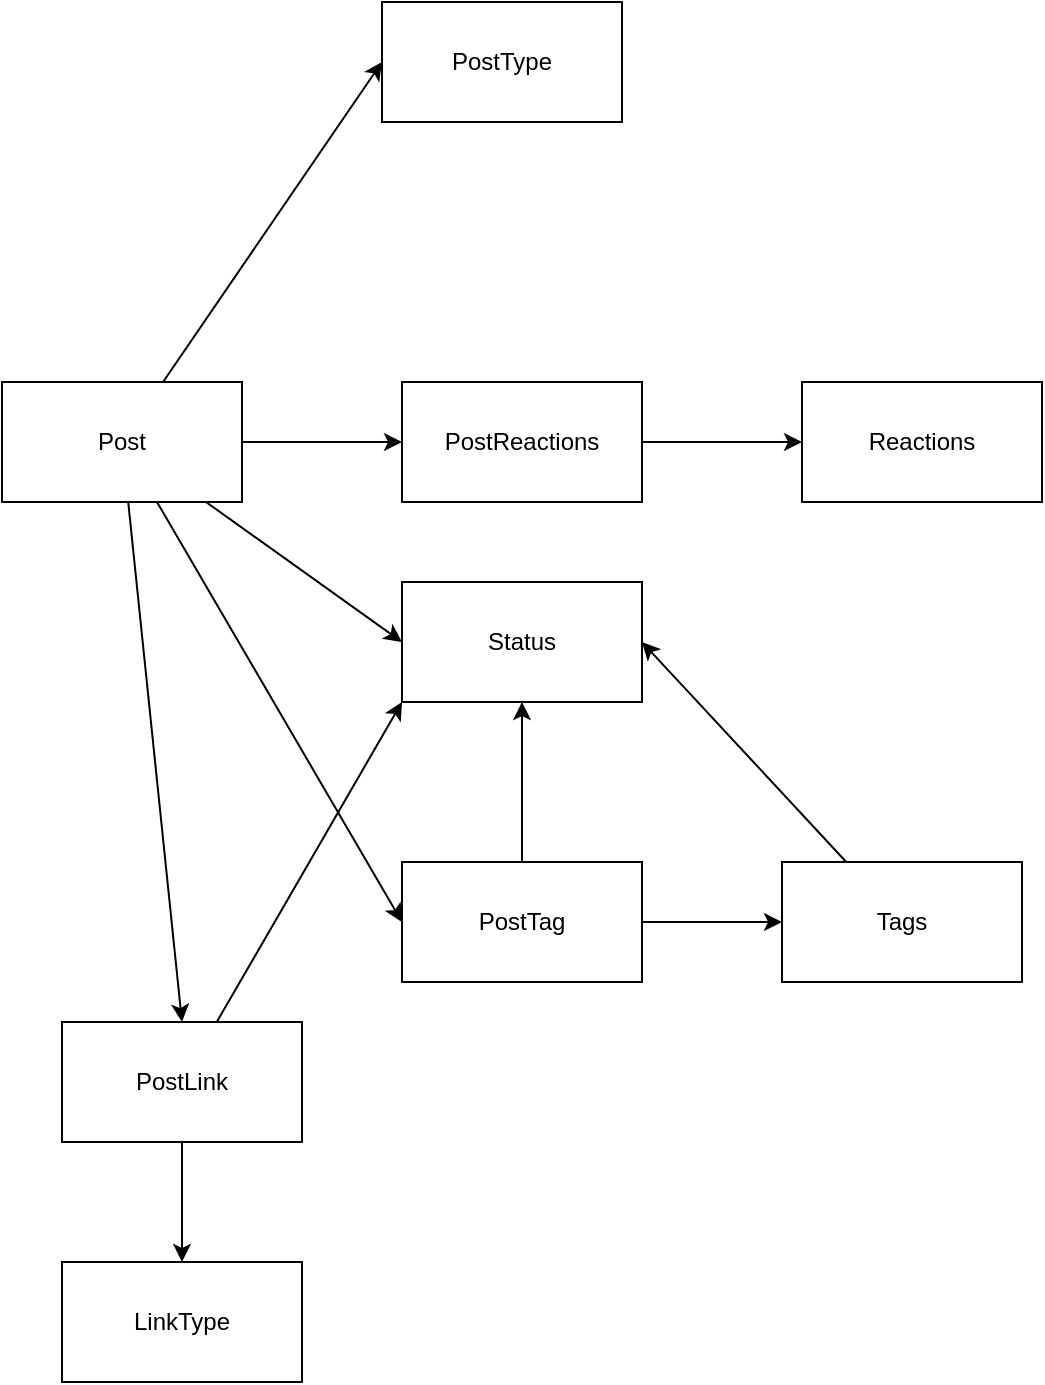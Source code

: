 <mxfile version="15.5.2" type="device"><diagram id="ffP2p2-w6QPsc_84JCvH" name="Page-1"><mxGraphModel dx="2062" dy="1122" grid="1" gridSize="10" guides="1" tooltips="1" connect="1" arrows="1" fold="1" page="1" pageScale="1" pageWidth="850" pageHeight="1100" math="0" shadow="0"><root><mxCell id="0"/><mxCell id="1" parent="0"/><mxCell id="9qB1SHmX1gI7oaqMii85-8" style="rounded=0;orthogonalLoop=1;jettySize=auto;html=1;exitX=1;exitY=0.5;exitDx=0;exitDy=0;entryX=0;entryY=0.5;entryDx=0;entryDy=0;" edge="1" parent="1" source="9qB1SHmX1gI7oaqMii85-1" target="9qB1SHmX1gI7oaqMii85-2"><mxGeometry relative="1" as="geometry"/></mxCell><mxCell id="9qB1SHmX1gI7oaqMii85-14" style="edgeStyle=none;rounded=0;orthogonalLoop=1;jettySize=auto;html=1;entryX=0;entryY=0.5;entryDx=0;entryDy=0;" edge="1" parent="1" source="9qB1SHmX1gI7oaqMii85-1" target="9qB1SHmX1gI7oaqMii85-11"><mxGeometry relative="1" as="geometry"/></mxCell><mxCell id="9qB1SHmX1gI7oaqMii85-16" style="edgeStyle=none;rounded=0;orthogonalLoop=1;jettySize=auto;html=1;entryX=0;entryY=0.5;entryDx=0;entryDy=0;" edge="1" parent="1" source="9qB1SHmX1gI7oaqMii85-1" target="9qB1SHmX1gI7oaqMii85-15"><mxGeometry relative="1" as="geometry"/></mxCell><mxCell id="9qB1SHmX1gI7oaqMii85-18" style="edgeStyle=none;rounded=0;orthogonalLoop=1;jettySize=auto;html=1;entryX=0;entryY=0.5;entryDx=0;entryDy=0;" edge="1" parent="1" source="9qB1SHmX1gI7oaqMii85-1" target="9qB1SHmX1gI7oaqMii85-10"><mxGeometry relative="1" as="geometry"/></mxCell><mxCell id="9qB1SHmX1gI7oaqMii85-25" style="edgeStyle=none;rounded=0;orthogonalLoop=1;jettySize=auto;html=1;entryX=0.5;entryY=0;entryDx=0;entryDy=0;" edge="1" parent="1" source="9qB1SHmX1gI7oaqMii85-1" target="9qB1SHmX1gI7oaqMii85-22"><mxGeometry relative="1" as="geometry"/></mxCell><mxCell id="9qB1SHmX1gI7oaqMii85-1" value="Post" style="rounded=0;whiteSpace=wrap;html=1;" vertex="1" parent="1"><mxGeometry x="170" y="200" width="120" height="60" as="geometry"/></mxCell><mxCell id="9qB1SHmX1gI7oaqMii85-9" style="edgeStyle=none;rounded=0;orthogonalLoop=1;jettySize=auto;html=1;exitX=1;exitY=0.5;exitDx=0;exitDy=0;entryX=0;entryY=0.5;entryDx=0;entryDy=0;" edge="1" parent="1" source="9qB1SHmX1gI7oaqMii85-2" target="9qB1SHmX1gI7oaqMii85-3"><mxGeometry relative="1" as="geometry"/></mxCell><mxCell id="9qB1SHmX1gI7oaqMii85-2" value="PostReactions" style="rounded=0;whiteSpace=wrap;html=1;" vertex="1" parent="1"><mxGeometry x="370" y="200" width="120" height="60" as="geometry"/></mxCell><mxCell id="9qB1SHmX1gI7oaqMii85-3" value="Reactions" style="rounded=0;whiteSpace=wrap;html=1;" vertex="1" parent="1"><mxGeometry x="570" y="200" width="120" height="60" as="geometry"/></mxCell><mxCell id="9qB1SHmX1gI7oaqMii85-17" style="edgeStyle=none;rounded=0;orthogonalLoop=1;jettySize=auto;html=1;entryX=0.5;entryY=1;entryDx=0;entryDy=0;" edge="1" parent="1" source="9qB1SHmX1gI7oaqMii85-10" target="9qB1SHmX1gI7oaqMii85-15"><mxGeometry relative="1" as="geometry"/></mxCell><mxCell id="9qB1SHmX1gI7oaqMii85-21" style="edgeStyle=none;rounded=0;orthogonalLoop=1;jettySize=auto;html=1;entryX=0;entryY=0.5;entryDx=0;entryDy=0;" edge="1" parent="1" source="9qB1SHmX1gI7oaqMii85-10" target="9qB1SHmX1gI7oaqMii85-19"><mxGeometry relative="1" as="geometry"/></mxCell><mxCell id="9qB1SHmX1gI7oaqMii85-10" value="PostTag" style="rounded=0;whiteSpace=wrap;html=1;" vertex="1" parent="1"><mxGeometry x="370" y="440" width="120" height="60" as="geometry"/></mxCell><mxCell id="9qB1SHmX1gI7oaqMii85-11" value="PostType" style="rounded=0;whiteSpace=wrap;html=1;" vertex="1" parent="1"><mxGeometry x="360" y="10" width="120" height="60" as="geometry"/></mxCell><mxCell id="9qB1SHmX1gI7oaqMii85-12" style="shape=link;rounded=0;orthogonalLoop=1;jettySize=auto;html=1;entryX=0.5;entryY=0;entryDx=0;entryDy=0;" edge="1" parent="1" source="9qB1SHmX1gI7oaqMii85-1" target="9qB1SHmX1gI7oaqMii85-1"><mxGeometry relative="1" as="geometry"/></mxCell><mxCell id="9qB1SHmX1gI7oaqMii85-15" value="Status" style="rounded=0;whiteSpace=wrap;html=1;" vertex="1" parent="1"><mxGeometry x="370" y="300" width="120" height="60" as="geometry"/></mxCell><mxCell id="9qB1SHmX1gI7oaqMii85-20" style="edgeStyle=none;rounded=0;orthogonalLoop=1;jettySize=auto;html=1;entryX=1;entryY=0.5;entryDx=0;entryDy=0;" edge="1" parent="1" source="9qB1SHmX1gI7oaqMii85-19" target="9qB1SHmX1gI7oaqMii85-15"><mxGeometry relative="1" as="geometry"/></mxCell><mxCell id="9qB1SHmX1gI7oaqMii85-19" value="Tags" style="rounded=0;whiteSpace=wrap;html=1;" vertex="1" parent="1"><mxGeometry x="560" y="440" width="120" height="60" as="geometry"/></mxCell><mxCell id="9qB1SHmX1gI7oaqMii85-24" style="edgeStyle=none;rounded=0;orthogonalLoop=1;jettySize=auto;html=1;entryX=0.5;entryY=0;entryDx=0;entryDy=0;" edge="1" parent="1" source="9qB1SHmX1gI7oaqMii85-22" target="9qB1SHmX1gI7oaqMii85-23"><mxGeometry relative="1" as="geometry"/></mxCell><mxCell id="9qB1SHmX1gI7oaqMii85-26" style="edgeStyle=none;rounded=0;orthogonalLoop=1;jettySize=auto;html=1;entryX=0;entryY=1;entryDx=0;entryDy=0;" edge="1" parent="1" source="9qB1SHmX1gI7oaqMii85-22" target="9qB1SHmX1gI7oaqMii85-15"><mxGeometry relative="1" as="geometry"/></mxCell><mxCell id="9qB1SHmX1gI7oaqMii85-22" value="PostLink" style="rounded=0;whiteSpace=wrap;html=1;" vertex="1" parent="1"><mxGeometry x="200" y="520" width="120" height="60" as="geometry"/></mxCell><mxCell id="9qB1SHmX1gI7oaqMii85-23" value="LinkType" style="rounded=0;whiteSpace=wrap;html=1;" vertex="1" parent="1"><mxGeometry x="200" y="640" width="120" height="60" as="geometry"/></mxCell></root></mxGraphModel></diagram></mxfile>